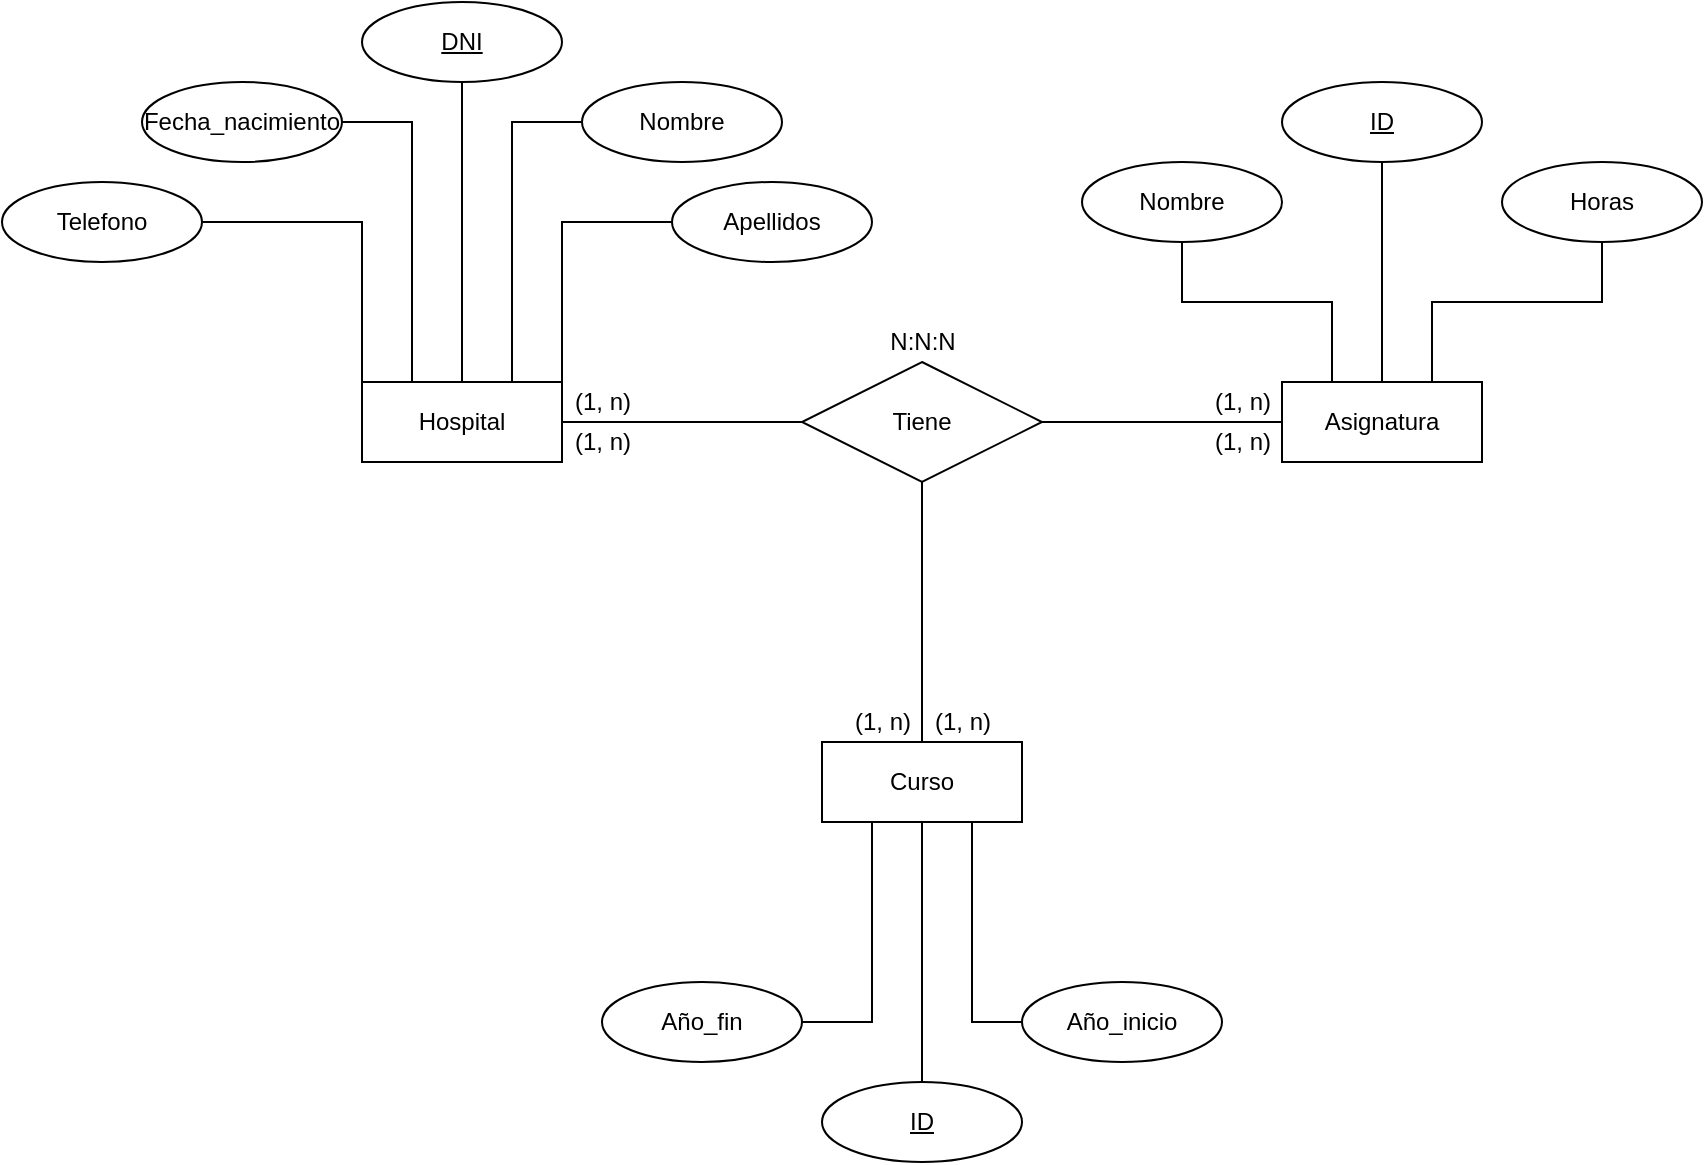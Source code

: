 <mxfile version="13.7.9" type="device"><diagram id="ycKwBW9RXvy8I5tfLepy" name="Página-1"><mxGraphModel dx="1913" dy="1975" grid="1" gridSize="10" guides="1" tooltips="1" connect="1" arrows="1" fold="1" page="1" pageScale="1" pageWidth="827" pageHeight="1169" math="0" shadow="0"><root><mxCell id="0"/><mxCell id="1" parent="0"/><mxCell id="vkGjV6ZHokCVq9pZE1kJ-5" style="edgeStyle=orthogonalEdgeStyle;rounded=0;orthogonalLoop=1;jettySize=auto;html=1;entryX=0;entryY=0.5;entryDx=0;entryDy=0;endArrow=none;endFill=0;" parent="1" source="vkGjV6ZHokCVq9pZE1kJ-1" target="vkGjV6ZHokCVq9pZE1kJ-3" edge="1"><mxGeometry relative="1" as="geometry"/></mxCell><mxCell id="vkGjV6ZHokCVq9pZE1kJ-1" value="Hospital" style="whiteSpace=wrap;html=1;align=center;" parent="1" vertex="1"><mxGeometry x="100" y="120" width="100" height="40" as="geometry"/></mxCell><mxCell id="vkGjV6ZHokCVq9pZE1kJ-2" value="Asignatura" style="whiteSpace=wrap;html=1;align=center;" parent="1" vertex="1"><mxGeometry x="560" y="120" width="100" height="40" as="geometry"/></mxCell><mxCell id="vkGjV6ZHokCVq9pZE1kJ-6" style="edgeStyle=orthogonalEdgeStyle;rounded=0;orthogonalLoop=1;jettySize=auto;html=1;entryX=0;entryY=0.5;entryDx=0;entryDy=0;endArrow=none;endFill=0;" parent="1" source="vkGjV6ZHokCVq9pZE1kJ-3" target="vkGjV6ZHokCVq9pZE1kJ-2" edge="1"><mxGeometry relative="1" as="geometry"/></mxCell><mxCell id="vkGjV6ZHokCVq9pZE1kJ-7" style="edgeStyle=orthogonalEdgeStyle;rounded=0;orthogonalLoop=1;jettySize=auto;html=1;entryX=0.5;entryY=0;entryDx=0;entryDy=0;endArrow=none;endFill=0;" parent="1" source="vkGjV6ZHokCVq9pZE1kJ-3" target="vkGjV6ZHokCVq9pZE1kJ-4" edge="1"><mxGeometry relative="1" as="geometry"/></mxCell><mxCell id="vkGjV6ZHokCVq9pZE1kJ-3" value="Tiene" style="shape=rhombus;perimeter=rhombusPerimeter;whiteSpace=wrap;html=1;align=center;" parent="1" vertex="1"><mxGeometry x="320" y="110" width="120" height="60" as="geometry"/></mxCell><mxCell id="vkGjV6ZHokCVq9pZE1kJ-4" value="Curso" style="whiteSpace=wrap;html=1;align=center;" parent="1" vertex="1"><mxGeometry x="330" y="300" width="100" height="40" as="geometry"/></mxCell><mxCell id="vkGjV6ZHokCVq9pZE1kJ-11" style="edgeStyle=orthogonalEdgeStyle;rounded=0;orthogonalLoop=1;jettySize=auto;html=1;endArrow=none;endFill=0;" parent="1" source="vkGjV6ZHokCVq9pZE1kJ-8" target="vkGjV6ZHokCVq9pZE1kJ-1" edge="1"><mxGeometry relative="1" as="geometry"/></mxCell><mxCell id="vkGjV6ZHokCVq9pZE1kJ-8" value="DNI&lt;span style=&quot;color: rgba(0 , 0 , 0 , 0) ; font-family: monospace ; font-size: 0px&quot;&gt;%3CmxGraphModel%3E%3Croot%3E%3CmxCell%20id%3D%220%22%2F%3E%3CmxCell%20id%3D%221%22%20parent%3D%220%22%2F%3E%3CmxCell%20id%3D%222%22%20value%3D%22A%C3%B1o_inicio%22%20style%3D%22ellipse%3BwhiteSpace%3Dwrap%3Bhtml%3D1%3Balign%3Dcenter%3B%22%20vertex%3D%221%22%20parent%3D%221%22%3E%3CmxGeometry%20x%3D%22430%22%20y%3D%22420%22%20width%3D%22100%22%20height%3D%2240%22%20as%3D%22geometry%22%2F%3E%3C%2FmxCell%3E%3C%2Froot%3E%3C%2FmxGraphModel%3E&lt;/span&gt;" style="ellipse;whiteSpace=wrap;html=1;align=center;fontStyle=4;" parent="1" vertex="1"><mxGeometry x="100" y="-70" width="100" height="40" as="geometry"/></mxCell><mxCell id="vkGjV6ZHokCVq9pZE1kJ-12" style="edgeStyle=orthogonalEdgeStyle;rounded=0;orthogonalLoop=1;jettySize=auto;html=1;entryX=0.75;entryY=0;entryDx=0;entryDy=0;endArrow=none;endFill=0;" parent="1" source="vkGjV6ZHokCVq9pZE1kJ-9" target="vkGjV6ZHokCVq9pZE1kJ-1" edge="1"><mxGeometry relative="1" as="geometry"/></mxCell><mxCell id="vkGjV6ZHokCVq9pZE1kJ-9" value="Nombre" style="ellipse;whiteSpace=wrap;html=1;align=center;" parent="1" vertex="1"><mxGeometry x="210" y="-30" width="100" height="40" as="geometry"/></mxCell><mxCell id="vkGjV6ZHokCVq9pZE1kJ-13" style="edgeStyle=orthogonalEdgeStyle;rounded=0;orthogonalLoop=1;jettySize=auto;html=1;entryX=0.25;entryY=0;entryDx=0;entryDy=0;endArrow=none;endFill=0;" parent="1" source="vkGjV6ZHokCVq9pZE1kJ-10" target="vkGjV6ZHokCVq9pZE1kJ-1" edge="1"><mxGeometry relative="1" as="geometry"/></mxCell><mxCell id="vkGjV6ZHokCVq9pZE1kJ-10" value="Fecha_nacimiento" style="ellipse;whiteSpace=wrap;html=1;align=center;" parent="1" vertex="1"><mxGeometry x="-10" y="-30" width="100" height="40" as="geometry"/></mxCell><mxCell id="vkGjV6ZHokCVq9pZE1kJ-21" style="edgeStyle=orthogonalEdgeStyle;rounded=0;orthogonalLoop=1;jettySize=auto;html=1;endArrow=none;endFill=0;" parent="1" source="vkGjV6ZHokCVq9pZE1kJ-18" target="vkGjV6ZHokCVq9pZE1kJ-2" edge="1"><mxGeometry relative="1" as="geometry"/></mxCell><mxCell id="vkGjV6ZHokCVq9pZE1kJ-18" value="ID" style="ellipse;whiteSpace=wrap;html=1;align=center;fontStyle=4;" parent="1" vertex="1"><mxGeometry x="560" y="-30" width="100" height="40" as="geometry"/></mxCell><mxCell id="vkGjV6ZHokCVq9pZE1kJ-22" style="edgeStyle=orthogonalEdgeStyle;rounded=0;orthogonalLoop=1;jettySize=auto;html=1;entryX=0.25;entryY=0;entryDx=0;entryDy=0;endArrow=none;endFill=0;" parent="1" source="vkGjV6ZHokCVq9pZE1kJ-19" target="vkGjV6ZHokCVq9pZE1kJ-2" edge="1"><mxGeometry relative="1" as="geometry"><Array as="points"><mxPoint x="510" y="80"/><mxPoint x="585" y="80"/></Array></mxGeometry></mxCell><mxCell id="vkGjV6ZHokCVq9pZE1kJ-19" value="Nombre" style="ellipse;whiteSpace=wrap;html=1;align=center;" parent="1" vertex="1"><mxGeometry x="460" y="10" width="100" height="40" as="geometry"/></mxCell><mxCell id="SPyUQnI47OFKM-szzYO--2" style="edgeStyle=orthogonalEdgeStyle;rounded=0;orthogonalLoop=1;jettySize=auto;html=1;entryX=0.5;entryY=1;entryDx=0;entryDy=0;endArrow=none;endFill=0;" edge="1" parent="1" source="vkGjV6ZHokCVq9pZE1kJ-25" target="vkGjV6ZHokCVq9pZE1kJ-4"><mxGeometry relative="1" as="geometry"/></mxCell><mxCell id="vkGjV6ZHokCVq9pZE1kJ-25" value="ID" style="ellipse;whiteSpace=wrap;html=1;align=center;fontStyle=4;" parent="1" vertex="1"><mxGeometry x="330" y="470" width="100" height="40" as="geometry"/></mxCell><mxCell id="SPyUQnI47OFKM-szzYO--4" style="edgeStyle=orthogonalEdgeStyle;rounded=0;orthogonalLoop=1;jettySize=auto;html=1;entryX=0.75;entryY=1;entryDx=0;entryDy=0;endArrow=none;endFill=0;" edge="1" parent="1" source="vkGjV6ZHokCVq9pZE1kJ-26" target="vkGjV6ZHokCVq9pZE1kJ-4"><mxGeometry relative="1" as="geometry"><Array as="points"><mxPoint x="405" y="440"/></Array></mxGeometry></mxCell><mxCell id="vkGjV6ZHokCVq9pZE1kJ-26" value="Año_inicio" style="ellipse;whiteSpace=wrap;html=1;align=center;" parent="1" vertex="1"><mxGeometry x="430" y="420" width="100" height="40" as="geometry"/></mxCell><mxCell id="vkGjV6ZHokCVq9pZE1kJ-55" value="(1, n)" style="text;html=1;resizable=0;autosize=1;align=center;verticalAlign=middle;points=[];fillColor=none;strokeColor=none;rounded=0;" parent="1" vertex="1"><mxGeometry x="340" y="280" width="40" height="20" as="geometry"/></mxCell><mxCell id="vkGjV6ZHokCVq9pZE1kJ-56" value="(1, n)" style="text;html=1;resizable=0;autosize=1;align=center;verticalAlign=middle;points=[];fillColor=none;strokeColor=none;rounded=0;" parent="1" vertex="1"><mxGeometry x="200" y="140" width="40" height="20" as="geometry"/></mxCell><mxCell id="vkGjV6ZHokCVq9pZE1kJ-57" value="(1, n)" style="text;html=1;resizable=0;autosize=1;align=center;verticalAlign=middle;points=[];fillColor=none;strokeColor=none;rounded=0;" parent="1" vertex="1"><mxGeometry x="520" y="120" width="40" height="20" as="geometry"/></mxCell><mxCell id="vkGjV6ZHokCVq9pZE1kJ-58" value="(1, n)" style="text;html=1;resizable=0;autosize=1;align=center;verticalAlign=middle;points=[];fillColor=none;strokeColor=none;rounded=0;" parent="1" vertex="1"><mxGeometry x="200" y="120" width="40" height="20" as="geometry"/></mxCell><mxCell id="vkGjV6ZHokCVq9pZE1kJ-59" value="(1, n)" style="text;html=1;resizable=0;autosize=1;align=center;verticalAlign=middle;points=[];fillColor=none;strokeColor=none;rounded=0;" parent="1" vertex="1"><mxGeometry x="380" y="280" width="40" height="20" as="geometry"/></mxCell><mxCell id="vkGjV6ZHokCVq9pZE1kJ-60" value="(1, n)" style="text;html=1;resizable=0;autosize=1;align=center;verticalAlign=middle;points=[];fillColor=none;strokeColor=none;rounded=0;" parent="1" vertex="1"><mxGeometry x="520" y="140" width="40" height="20" as="geometry"/></mxCell><mxCell id="vkGjV6ZHokCVq9pZE1kJ-63" value="N:N:N" style="text;html=1;resizable=0;autosize=1;align=center;verticalAlign=middle;points=[];fillColor=none;strokeColor=none;rounded=0;" parent="1" vertex="1"><mxGeometry x="355" y="90" width="50" height="20" as="geometry"/></mxCell><mxCell id="SPyUQnI47OFKM-szzYO--3" style="edgeStyle=orthogonalEdgeStyle;rounded=0;orthogonalLoop=1;jettySize=auto;html=1;entryX=0.25;entryY=1;entryDx=0;entryDy=0;endArrow=none;endFill=0;" edge="1" parent="1" source="SPyUQnI47OFKM-szzYO--1" target="vkGjV6ZHokCVq9pZE1kJ-4"><mxGeometry relative="1" as="geometry"/></mxCell><mxCell id="SPyUQnI47OFKM-szzYO--1" value="Año_fin" style="ellipse;whiteSpace=wrap;html=1;align=center;" vertex="1" parent="1"><mxGeometry x="220" y="420" width="100" height="40" as="geometry"/></mxCell><mxCell id="SPyUQnI47OFKM-szzYO--6" style="edgeStyle=orthogonalEdgeStyle;rounded=0;orthogonalLoop=1;jettySize=auto;html=1;entryX=0.75;entryY=0;entryDx=0;entryDy=0;endArrow=none;endFill=0;" edge="1" parent="1" source="SPyUQnI47OFKM-szzYO--5" target="vkGjV6ZHokCVq9pZE1kJ-2"><mxGeometry relative="1" as="geometry"><Array as="points"><mxPoint x="720" y="80"/><mxPoint x="635" y="80"/></Array></mxGeometry></mxCell><mxCell id="SPyUQnI47OFKM-szzYO--5" value="Horas" style="ellipse;whiteSpace=wrap;html=1;align=center;" vertex="1" parent="1"><mxGeometry x="670" y="10" width="100" height="40" as="geometry"/></mxCell><mxCell id="SPyUQnI47OFKM-szzYO--8" style="edgeStyle=orthogonalEdgeStyle;rounded=0;orthogonalLoop=1;jettySize=auto;html=1;entryX=1;entryY=0;entryDx=0;entryDy=0;endArrow=none;endFill=0;" edge="1" parent="1" source="SPyUQnI47OFKM-szzYO--7" target="vkGjV6ZHokCVq9pZE1kJ-1"><mxGeometry relative="1" as="geometry"/></mxCell><mxCell id="SPyUQnI47OFKM-szzYO--7" value="Apellidos" style="ellipse;whiteSpace=wrap;html=1;align=center;" vertex="1" parent="1"><mxGeometry x="255" y="20" width="100" height="40" as="geometry"/></mxCell><mxCell id="SPyUQnI47OFKM-szzYO--10" style="edgeStyle=orthogonalEdgeStyle;rounded=0;orthogonalLoop=1;jettySize=auto;html=1;entryX=0;entryY=0;entryDx=0;entryDy=0;endArrow=none;endFill=0;" edge="1" parent="1" source="SPyUQnI47OFKM-szzYO--9" target="vkGjV6ZHokCVq9pZE1kJ-1"><mxGeometry relative="1" as="geometry"/></mxCell><mxCell id="SPyUQnI47OFKM-szzYO--9" value="Telefono" style="ellipse;whiteSpace=wrap;html=1;align=center;" vertex="1" parent="1"><mxGeometry x="-80" y="20" width="100" height="40" as="geometry"/></mxCell></root></mxGraphModel></diagram></mxfile>